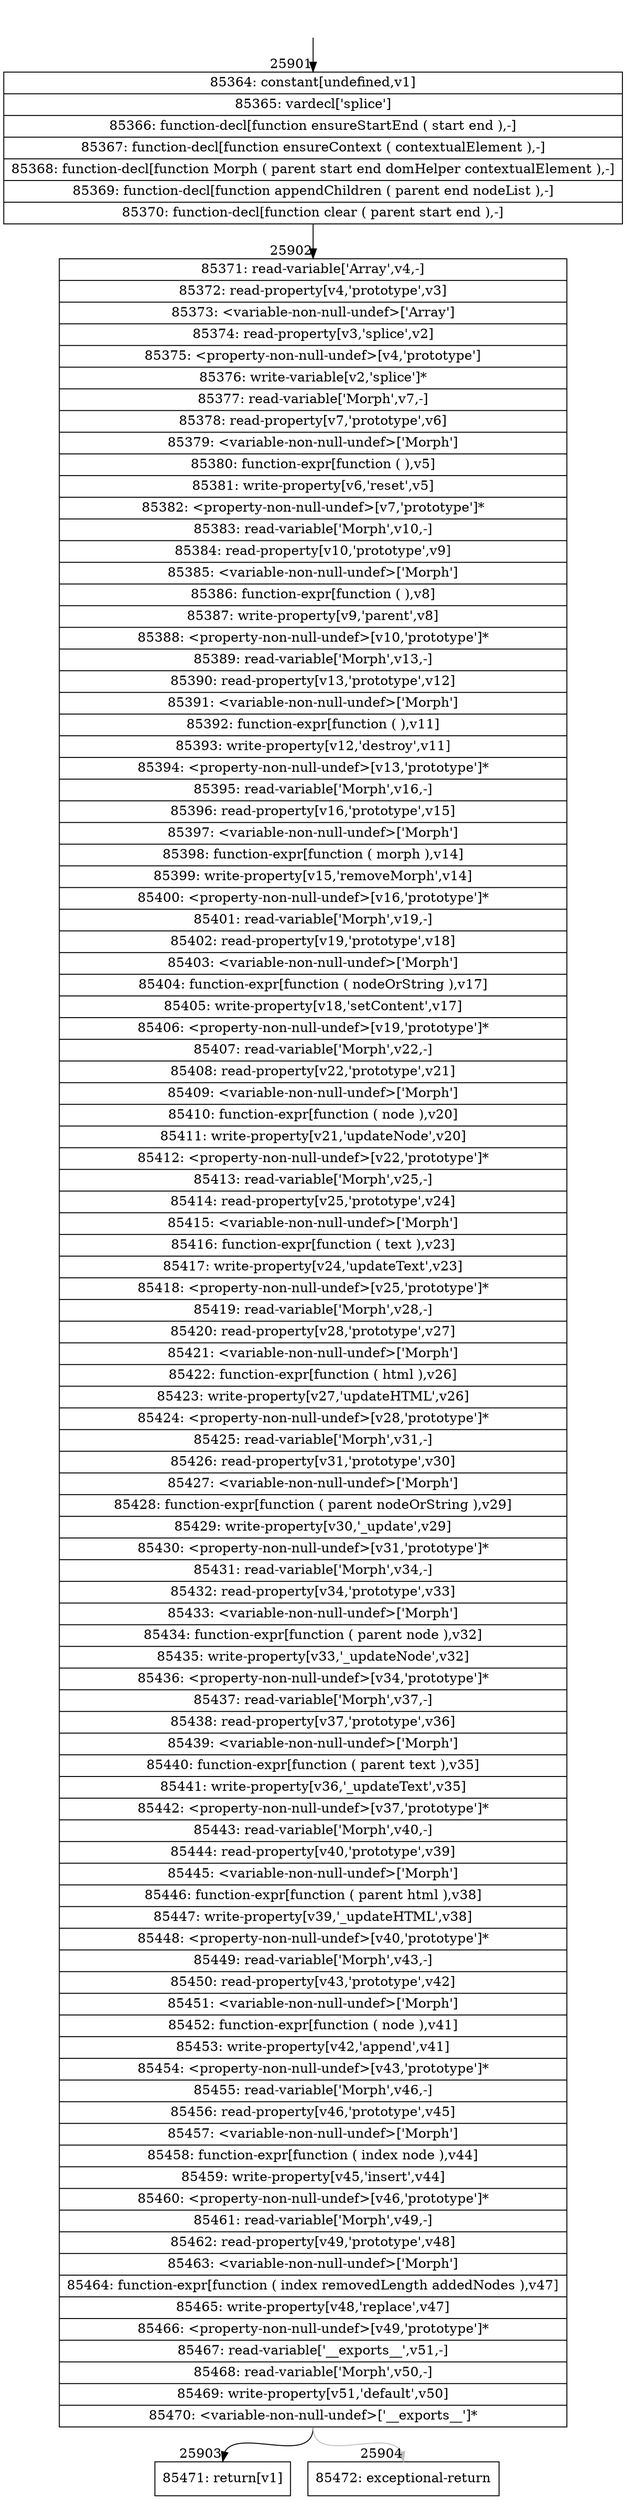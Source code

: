 digraph {
rankdir="TD"
BB_entry2244[shape=none,label=""];
BB_entry2244 -> BB25901 [tailport=s, headport=n, headlabel="    25901"]
BB25901 [shape=record label="{85364: constant[undefined,v1]|85365: vardecl['splice']|85366: function-decl[function ensureStartEnd ( start end ),-]|85367: function-decl[function ensureContext ( contextualElement ),-]|85368: function-decl[function Morph ( parent start end domHelper contextualElement ),-]|85369: function-decl[function appendChildren ( parent end nodeList ),-]|85370: function-decl[function clear ( parent start end ),-]}" ] 
BB25901 -> BB25902 [tailport=s, headport=n, headlabel="      25902"]
BB25902 [shape=record label="{85371: read-variable['Array',v4,-]|85372: read-property[v4,'prototype',v3]|85373: \<variable-non-null-undef\>['Array']|85374: read-property[v3,'splice',v2]|85375: \<property-non-null-undef\>[v4,'prototype']|85376: write-variable[v2,'splice']*|85377: read-variable['Morph',v7,-]|85378: read-property[v7,'prototype',v6]|85379: \<variable-non-null-undef\>['Morph']|85380: function-expr[function ( ),v5]|85381: write-property[v6,'reset',v5]|85382: \<property-non-null-undef\>[v7,'prototype']*|85383: read-variable['Morph',v10,-]|85384: read-property[v10,'prototype',v9]|85385: \<variable-non-null-undef\>['Morph']|85386: function-expr[function ( ),v8]|85387: write-property[v9,'parent',v8]|85388: \<property-non-null-undef\>[v10,'prototype']*|85389: read-variable['Morph',v13,-]|85390: read-property[v13,'prototype',v12]|85391: \<variable-non-null-undef\>['Morph']|85392: function-expr[function ( ),v11]|85393: write-property[v12,'destroy',v11]|85394: \<property-non-null-undef\>[v13,'prototype']*|85395: read-variable['Morph',v16,-]|85396: read-property[v16,'prototype',v15]|85397: \<variable-non-null-undef\>['Morph']|85398: function-expr[function ( morph ),v14]|85399: write-property[v15,'removeMorph',v14]|85400: \<property-non-null-undef\>[v16,'prototype']*|85401: read-variable['Morph',v19,-]|85402: read-property[v19,'prototype',v18]|85403: \<variable-non-null-undef\>['Morph']|85404: function-expr[function ( nodeOrString ),v17]|85405: write-property[v18,'setContent',v17]|85406: \<property-non-null-undef\>[v19,'prototype']*|85407: read-variable['Morph',v22,-]|85408: read-property[v22,'prototype',v21]|85409: \<variable-non-null-undef\>['Morph']|85410: function-expr[function ( node ),v20]|85411: write-property[v21,'updateNode',v20]|85412: \<property-non-null-undef\>[v22,'prototype']*|85413: read-variable['Morph',v25,-]|85414: read-property[v25,'prototype',v24]|85415: \<variable-non-null-undef\>['Morph']|85416: function-expr[function ( text ),v23]|85417: write-property[v24,'updateText',v23]|85418: \<property-non-null-undef\>[v25,'prototype']*|85419: read-variable['Morph',v28,-]|85420: read-property[v28,'prototype',v27]|85421: \<variable-non-null-undef\>['Morph']|85422: function-expr[function ( html ),v26]|85423: write-property[v27,'updateHTML',v26]|85424: \<property-non-null-undef\>[v28,'prototype']*|85425: read-variable['Morph',v31,-]|85426: read-property[v31,'prototype',v30]|85427: \<variable-non-null-undef\>['Morph']|85428: function-expr[function ( parent nodeOrString ),v29]|85429: write-property[v30,'_update',v29]|85430: \<property-non-null-undef\>[v31,'prototype']*|85431: read-variable['Morph',v34,-]|85432: read-property[v34,'prototype',v33]|85433: \<variable-non-null-undef\>['Morph']|85434: function-expr[function ( parent node ),v32]|85435: write-property[v33,'_updateNode',v32]|85436: \<property-non-null-undef\>[v34,'prototype']*|85437: read-variable['Morph',v37,-]|85438: read-property[v37,'prototype',v36]|85439: \<variable-non-null-undef\>['Morph']|85440: function-expr[function ( parent text ),v35]|85441: write-property[v36,'_updateText',v35]|85442: \<property-non-null-undef\>[v37,'prototype']*|85443: read-variable['Morph',v40,-]|85444: read-property[v40,'prototype',v39]|85445: \<variable-non-null-undef\>['Morph']|85446: function-expr[function ( parent html ),v38]|85447: write-property[v39,'_updateHTML',v38]|85448: \<property-non-null-undef\>[v40,'prototype']*|85449: read-variable['Morph',v43,-]|85450: read-property[v43,'prototype',v42]|85451: \<variable-non-null-undef\>['Morph']|85452: function-expr[function ( node ),v41]|85453: write-property[v42,'append',v41]|85454: \<property-non-null-undef\>[v43,'prototype']*|85455: read-variable['Morph',v46,-]|85456: read-property[v46,'prototype',v45]|85457: \<variable-non-null-undef\>['Morph']|85458: function-expr[function ( index node ),v44]|85459: write-property[v45,'insert',v44]|85460: \<property-non-null-undef\>[v46,'prototype']*|85461: read-variable['Morph',v49,-]|85462: read-property[v49,'prototype',v48]|85463: \<variable-non-null-undef\>['Morph']|85464: function-expr[function ( index removedLength addedNodes ),v47]|85465: write-property[v48,'replace',v47]|85466: \<property-non-null-undef\>[v49,'prototype']*|85467: read-variable['__exports__',v51,-]|85468: read-variable['Morph',v50,-]|85469: write-property[v51,'default',v50]|85470: \<variable-non-null-undef\>['__exports__']*}" ] 
BB25902 -> BB25903 [tailport=s, headport=n, headlabel="      25903"]
BB25902 -> BB25904 [tailport=s, headport=n, color=gray, headlabel="      25904"]
BB25903 [shape=record label="{85471: return[v1]}" ] 
BB25904 [shape=record label="{85472: exceptional-return}" ] 
//#$~ 47473
}
